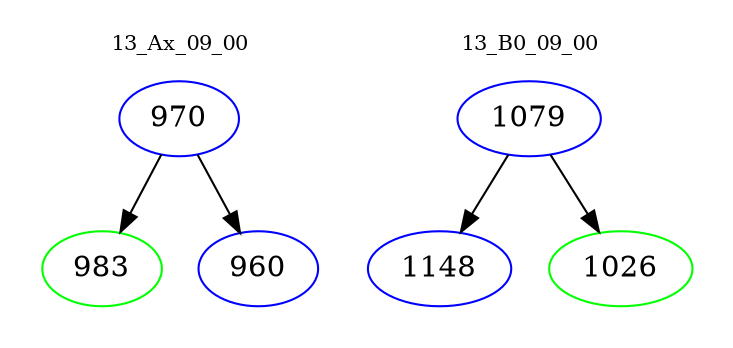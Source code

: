 digraph{
subgraph cluster_0 {
color = white
label = "13_Ax_09_00";
fontsize=10;
T0_970 [label="970", color="blue"]
T0_970 -> T0_983 [color="black"]
T0_983 [label="983", color="green"]
T0_970 -> T0_960 [color="black"]
T0_960 [label="960", color="blue"]
}
subgraph cluster_1 {
color = white
label = "13_B0_09_00";
fontsize=10;
T1_1079 [label="1079", color="blue"]
T1_1079 -> T1_1148 [color="black"]
T1_1148 [label="1148", color="blue"]
T1_1079 -> T1_1026 [color="black"]
T1_1026 [label="1026", color="green"]
}
}
